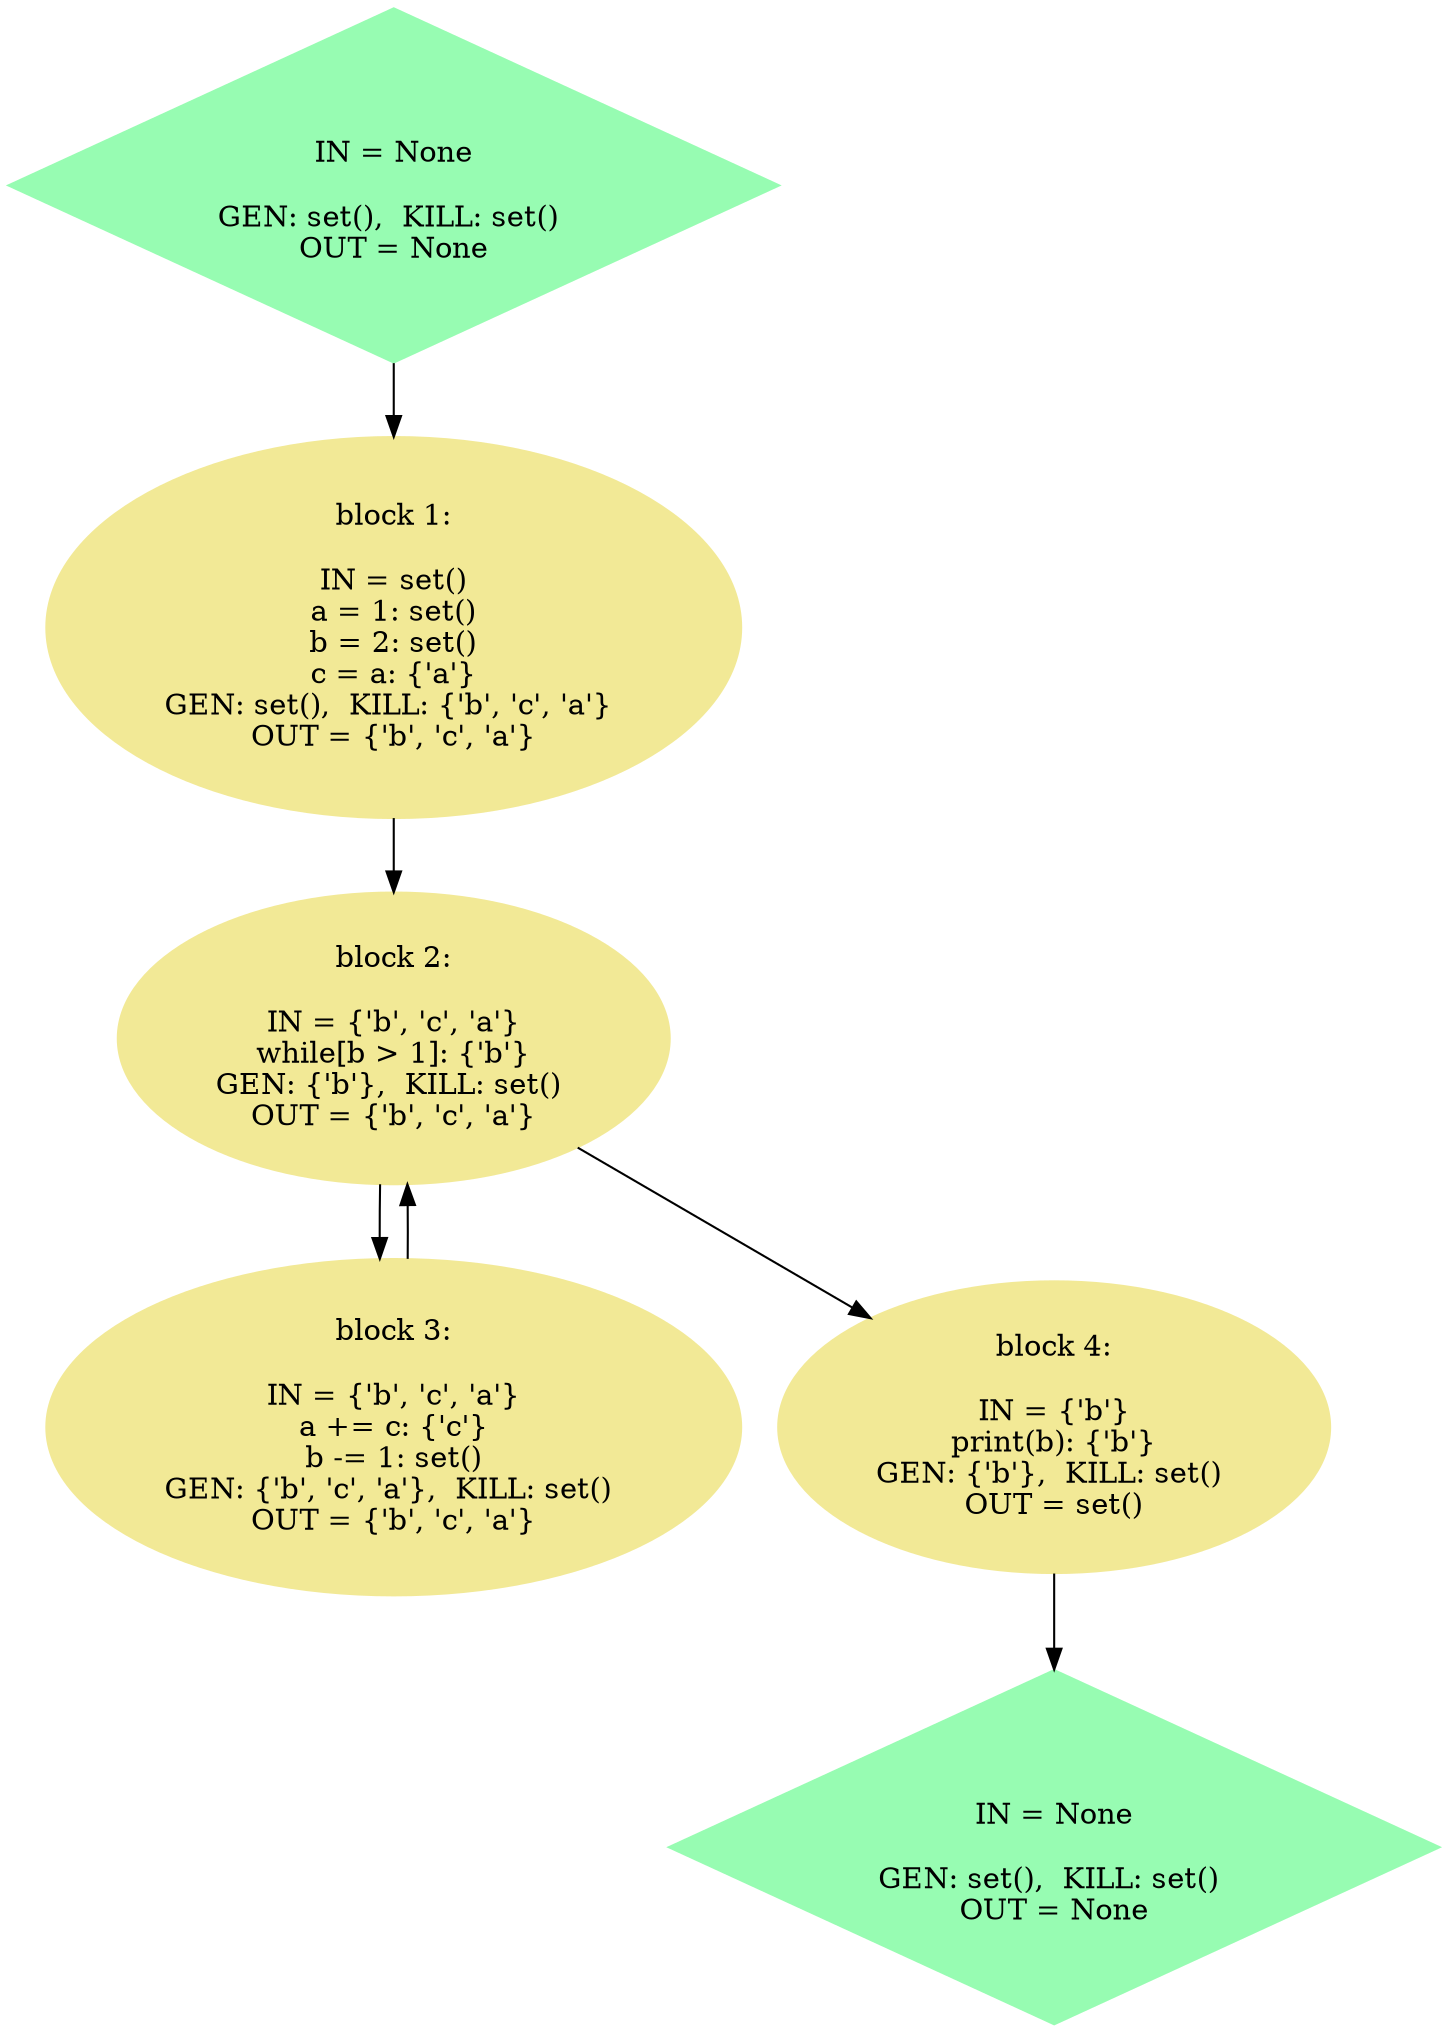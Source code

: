 // CFG
digraph {
	node [color="#97fcb2" shape=diamond style=filled]
	0 [label="
IN = None

GEN: set(),  KILL: set() 
OUT = None"]
	node [color="#f2e996" shape=ellipse style=filled]
	1 [label="block 1:

IN = set()
a = 1: set()
b = 2: set()
c = a: {'a'}
GEN: set(),  KILL: {'b', 'c', 'a'} 
OUT = {'b', 'c', 'a'}"]
	node [color="#f2e996" shape=ellipse style=filled]
	2 [label="block 2:

IN = {'b', 'c', 'a'}
while[b > 1]: {'b'}
GEN: {'b'},  KILL: set() 
OUT = {'b', 'c', 'a'}"]
	node [color="#f2e996" shape=ellipse style=filled]
	3 [label="block 3:

IN = {'b', 'c', 'a'}
a += c: {'c'}
b -= 1: set()
GEN: {'b', 'c', 'a'},  KILL: set() 
OUT = {'b', 'c', 'a'}"]
	node [color="#f2e996" shape=ellipse style=filled]
	4 [label="block 4:

IN = {'b'}
print(b): {'b'}
GEN: {'b'},  KILL: set() 
OUT = set()"]
	node [color="#f2e996" shape=ellipse style=filled]
	node [color="#97fcb2" shape=diamond style=filled]
	5 [label="
IN = None

GEN: set(),  KILL: set() 
OUT = None"]
	node [color="#f2e996" shape=ellipse style=filled]
	0 -> 1
	1 -> 2
	2 -> 3
	2 -> 4
	3 -> 2
	4 -> 5
}
